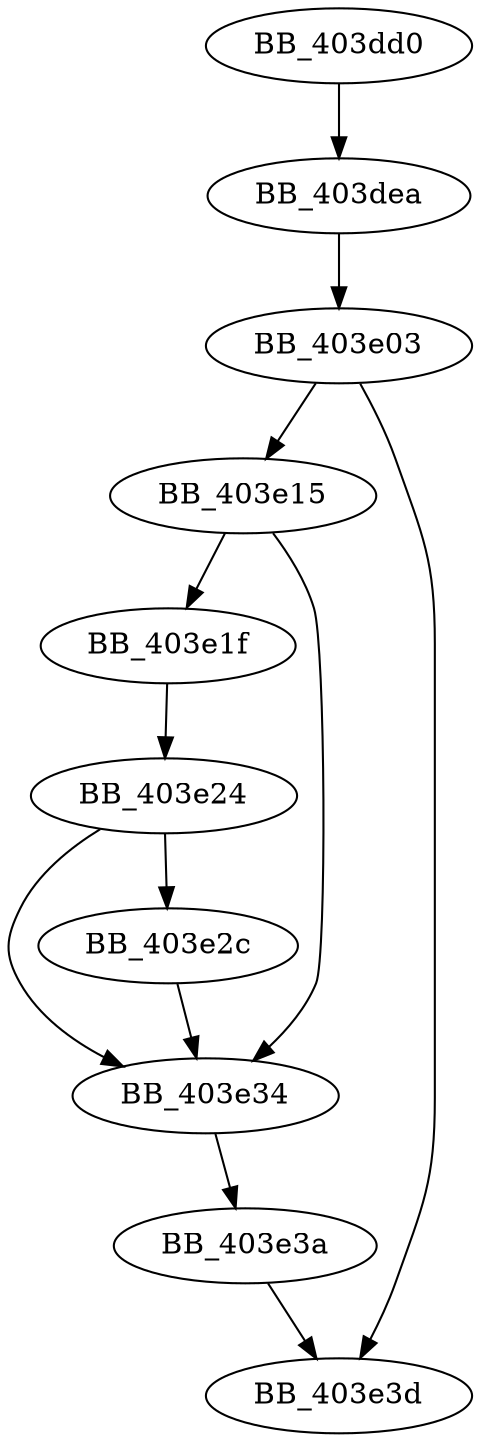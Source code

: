 DiGraph sub_403DD0{
BB_403dd0->BB_403dea
BB_403dea->BB_403e03
BB_403e03->BB_403e15
BB_403e03->BB_403e3d
BB_403e15->BB_403e1f
BB_403e15->BB_403e34
BB_403e1f->BB_403e24
BB_403e24->BB_403e2c
BB_403e24->BB_403e34
BB_403e2c->BB_403e34
BB_403e34->BB_403e3a
BB_403e3a->BB_403e3d
}
